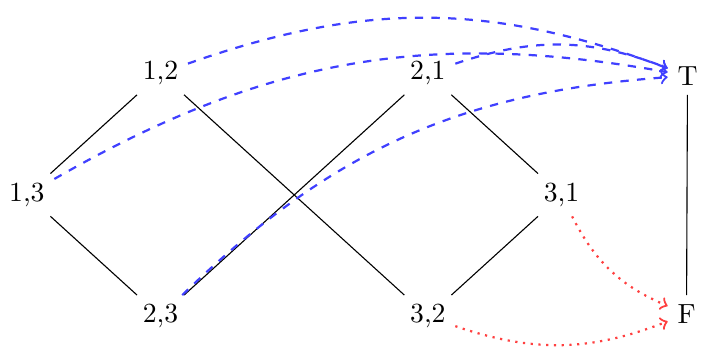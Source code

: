 \documentclass[tikz]{standalone}
\usetikzlibrary{positioning}
\begin{document}
\begin{tikzpicture}
    \node (fake) at (0,0) {\phantom{1,1}};
    \node (12) [above left=of fake]  {1,2};
    \node (13) [below left=of 12] {1,3};
    \node (21) [above right=of fake] {2,1};
    \node (23) [below right=of 13] {2,3};
    \node (31) [below right=of 21] {3,1};
    \node (32) [below left=of 31] {3,2};

    \node (T) [above right=of 31] {T};
    \node (F) [below right=of 31] {F};

    \foreach \Source/\Target in {%
        12/13,
        12/32,
        21/23,
        21/31,
        13/23,
        31/32,
        T/F%
        }
        \draw (\Source) to (\Target);

    \foreach \Source/\Target in {%
        12/T,
        13/T,
        21/T,
        23/T%
        }
        \draw[->,blue!75,dashed,thick,bend left=20] (\Source) to (\Target);

    \foreach \Source/\Target in {%
        31/F,
        32/F%
        }
        \draw[->,red!75,dotted,thick,bend right=20] (\Source) to (\Target);
\end{tikzpicture}
\end{document}
